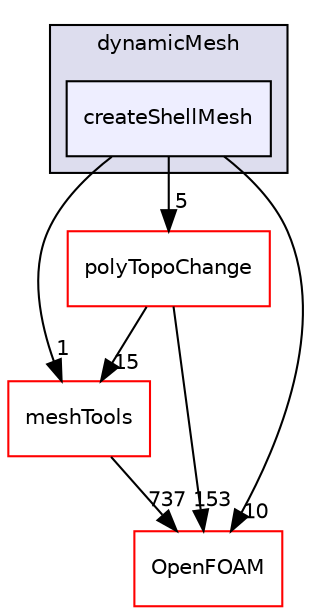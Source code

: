 digraph "src/dynamicMesh/createShellMesh" {
  bgcolor=transparent;
  compound=true
  node [ fontsize="10", fontname="Helvetica"];
  edge [ labelfontsize="10", labelfontname="Helvetica"];
  subgraph clusterdir_63742796c427c97a292c80f7db71da36 {
    graph [ bgcolor="#ddddee", pencolor="black", label="dynamicMesh" fontname="Helvetica", fontsize="10", URL="dir_63742796c427c97a292c80f7db71da36.html"]
  dir_924b44107af8655ed92cad90ea702bef [shape=box, label="createShellMesh", style="filled", fillcolor="#eeeeff", pencolor="black", URL="dir_924b44107af8655ed92cad90ea702bef.html"];
  }
  dir_ae30ad0bef50cf391b24c614251bb9fd [shape=box label="meshTools" color="red" URL="dir_ae30ad0bef50cf391b24c614251bb9fd.html"];
  dir_1dcc9f8d039401a5088c21c8f851d182 [shape=box label="polyTopoChange" color="red" URL="dir_1dcc9f8d039401a5088c21c8f851d182.html"];
  dir_c5473ff19b20e6ec4dfe5c310b3778a8 [shape=box label="OpenFOAM" color="red" URL="dir_c5473ff19b20e6ec4dfe5c310b3778a8.html"];
  dir_ae30ad0bef50cf391b24c614251bb9fd->dir_c5473ff19b20e6ec4dfe5c310b3778a8 [headlabel="737", labeldistance=1.5 headhref="dir_001742_001888.html"];
  dir_1dcc9f8d039401a5088c21c8f851d182->dir_ae30ad0bef50cf391b24c614251bb9fd [headlabel="15", labeldistance=1.5 headhref="dir_000842_001742.html"];
  dir_1dcc9f8d039401a5088c21c8f851d182->dir_c5473ff19b20e6ec4dfe5c310b3778a8 [headlabel="153", labeldistance=1.5 headhref="dir_000842_001888.html"];
  dir_924b44107af8655ed92cad90ea702bef->dir_ae30ad0bef50cf391b24c614251bb9fd [headlabel="1", labeldistance=1.5 headhref="dir_000806_001742.html"];
  dir_924b44107af8655ed92cad90ea702bef->dir_1dcc9f8d039401a5088c21c8f851d182 [headlabel="5", labeldistance=1.5 headhref="dir_000806_000842.html"];
  dir_924b44107af8655ed92cad90ea702bef->dir_c5473ff19b20e6ec4dfe5c310b3778a8 [headlabel="10", labeldistance=1.5 headhref="dir_000806_001888.html"];
}
